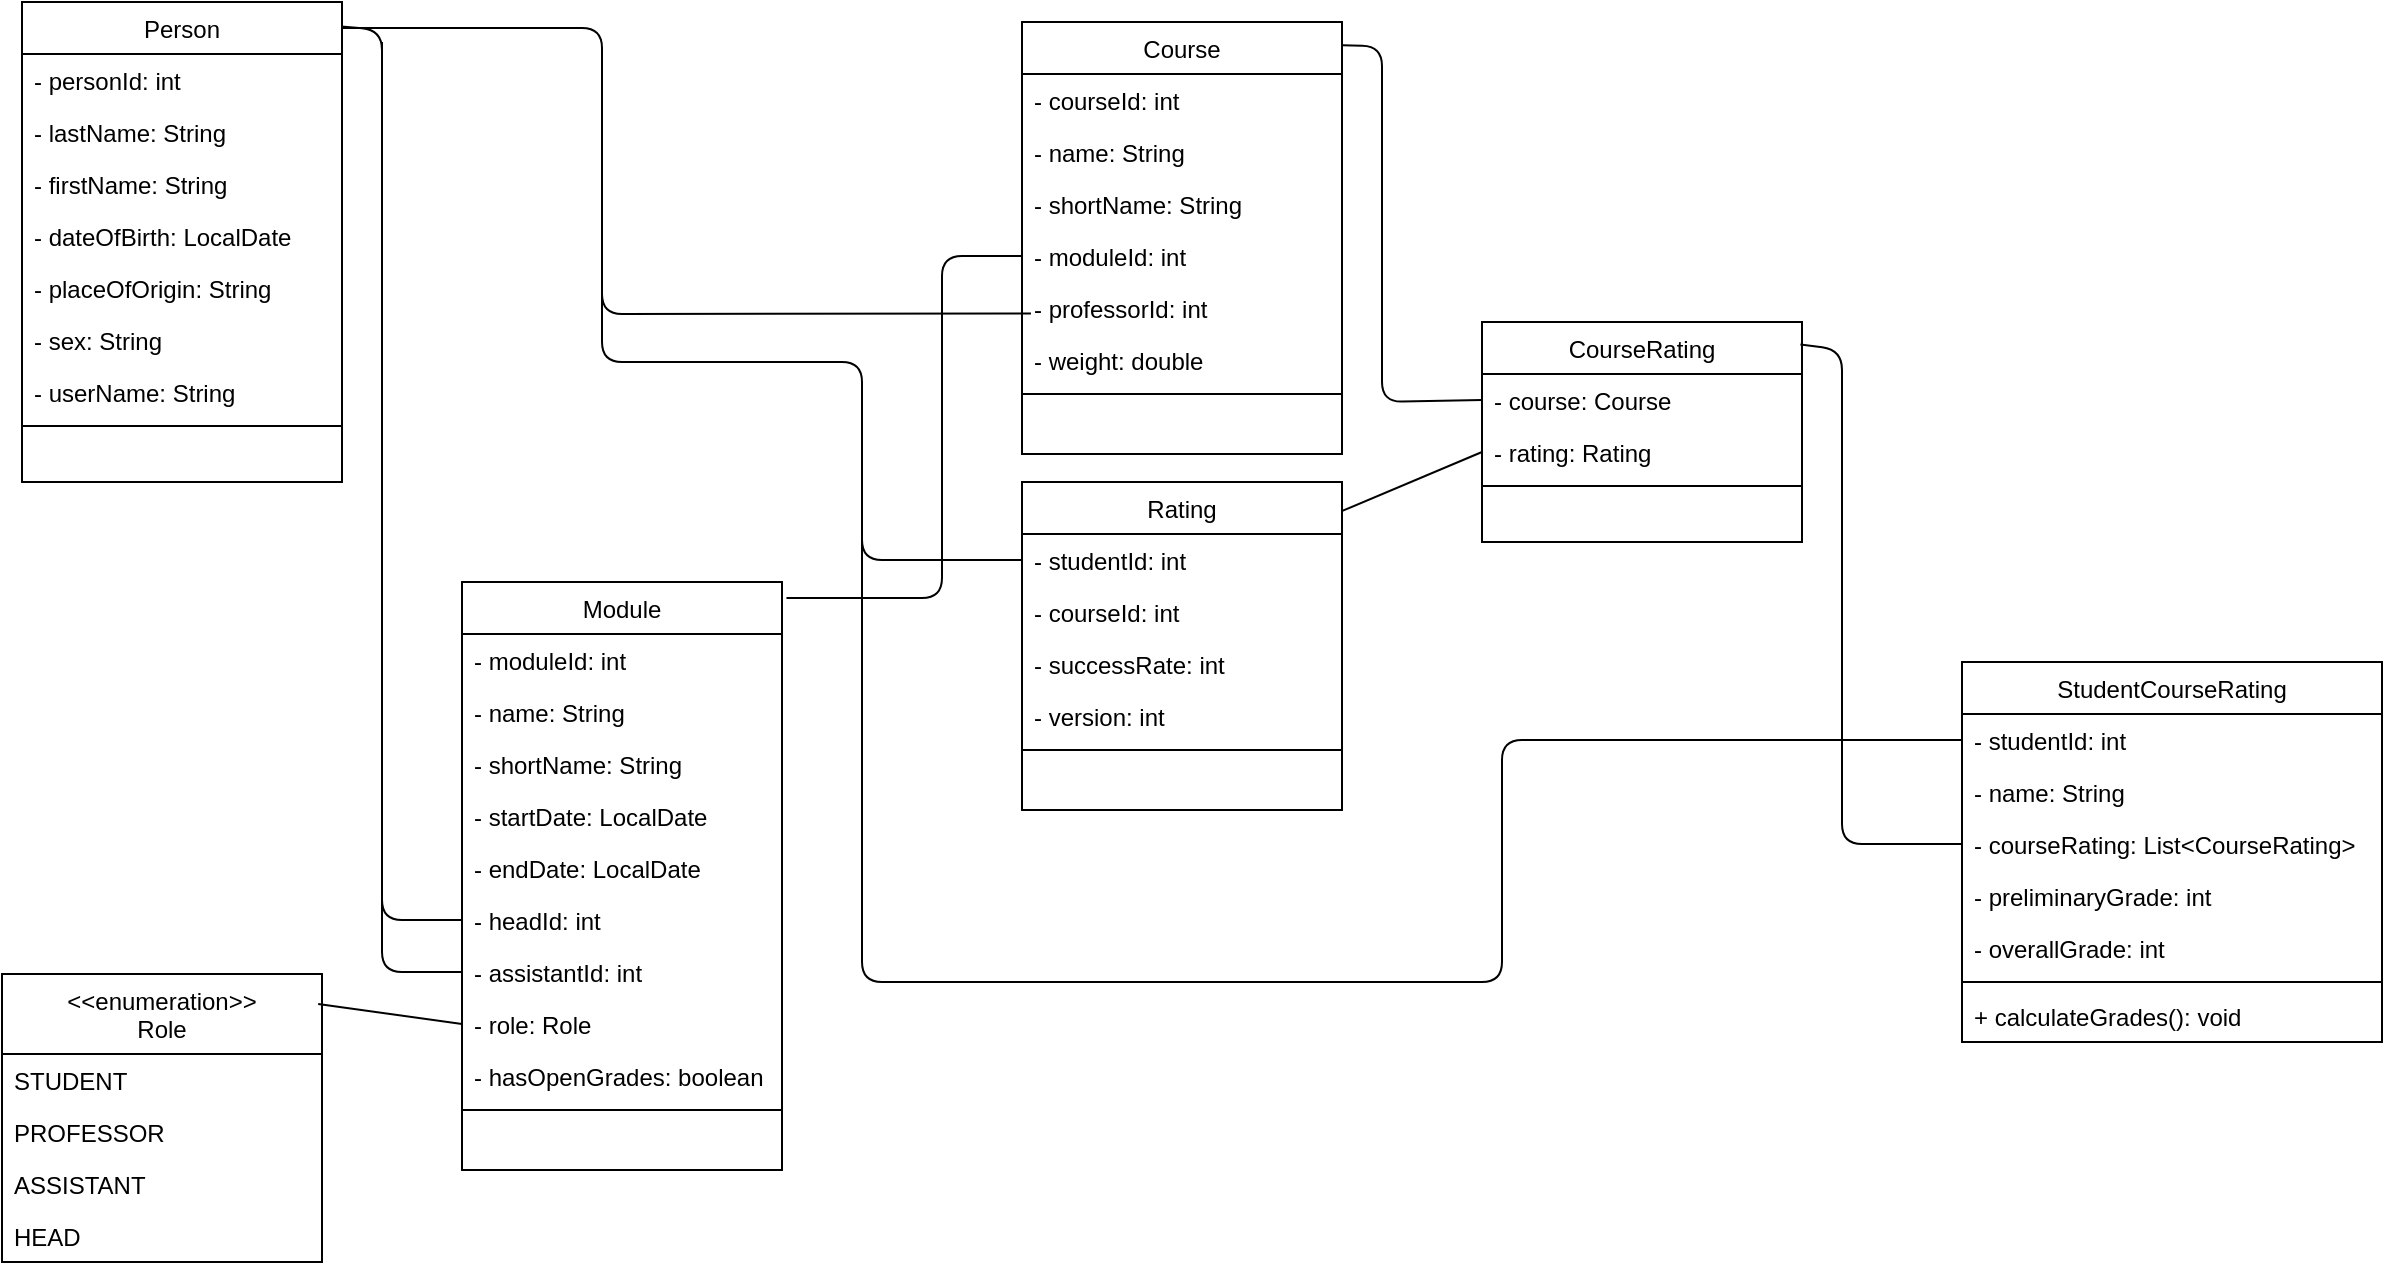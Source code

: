 <mxfile version="14.4.3" type="device"><diagram id="C5RBs43oDa-KdzZeNtuy" name="Page-1"><mxGraphModel dx="1106" dy="1003" grid="1" gridSize="10" guides="1" tooltips="1" connect="1" arrows="1" fold="1" page="1" pageScale="1" pageWidth="827" pageHeight="1169" math="0" shadow="0"><root><mxCell id="WIyWlLk6GJQsqaUBKTNV-0"/><mxCell id="WIyWlLk6GJQsqaUBKTNV-1" parent="WIyWlLk6GJQsqaUBKTNV-0"/><mxCell id="zkfFHV4jXpPFQw0GAbJ--0" value="Module" style="swimlane;fontStyle=0;align=center;verticalAlign=top;childLayout=stackLayout;horizontal=1;startSize=26;horizontalStack=0;resizeParent=1;resizeLast=0;collapsible=1;marginBottom=0;rounded=0;shadow=0;strokeWidth=1;" parent="WIyWlLk6GJQsqaUBKTNV-1" vertex="1"><mxGeometry x="240" y="320" width="160" height="294" as="geometry"><mxRectangle x="230" y="140" width="160" height="26" as="alternateBounds"/></mxGeometry></mxCell><mxCell id="zkfFHV4jXpPFQw0GAbJ--1" value="- moduleId: int" style="text;align=left;verticalAlign=top;spacingLeft=4;spacingRight=4;overflow=hidden;rotatable=0;points=[[0,0.5],[1,0.5]];portConstraint=eastwest;" parent="zkfFHV4jXpPFQw0GAbJ--0" vertex="1"><mxGeometry y="26" width="160" height="26" as="geometry"/></mxCell><mxCell id="zkfFHV4jXpPFQw0GAbJ--3" value="- name: String" style="text;align=left;verticalAlign=top;spacingLeft=4;spacingRight=4;overflow=hidden;rotatable=0;points=[[0,0.5],[1,0.5]];portConstraint=eastwest;rounded=0;shadow=0;html=0;" parent="zkfFHV4jXpPFQw0GAbJ--0" vertex="1"><mxGeometry y="52" width="160" height="26" as="geometry"/></mxCell><mxCell id="hNGbGsQ5m36z-ZVbO72v-37" value="- shortName: String" style="text;align=left;verticalAlign=top;spacingLeft=4;spacingRight=4;overflow=hidden;rotatable=0;points=[[0,0.5],[1,0.5]];portConstraint=eastwest;rounded=0;shadow=0;html=0;" parent="zkfFHV4jXpPFQw0GAbJ--0" vertex="1"><mxGeometry y="78" width="160" height="26" as="geometry"/></mxCell><mxCell id="hNGbGsQ5m36z-ZVbO72v-38" value="- startDate: LocalDate" style="text;align=left;verticalAlign=top;spacingLeft=4;spacingRight=4;overflow=hidden;rotatable=0;points=[[0,0.5],[1,0.5]];portConstraint=eastwest;rounded=0;shadow=0;html=0;" parent="zkfFHV4jXpPFQw0GAbJ--0" vertex="1"><mxGeometry y="104" width="160" height="26" as="geometry"/></mxCell><mxCell id="hNGbGsQ5m36z-ZVbO72v-39" value="- endDate: LocalDate" style="text;align=left;verticalAlign=top;spacingLeft=4;spacingRight=4;overflow=hidden;rotatable=0;points=[[0,0.5],[1,0.5]];portConstraint=eastwest;rounded=0;shadow=0;html=0;" parent="zkfFHV4jXpPFQw0GAbJ--0" vertex="1"><mxGeometry y="130" width="160" height="26" as="geometry"/></mxCell><mxCell id="hNGbGsQ5m36z-ZVbO72v-40" value="- headId: int" style="text;align=left;verticalAlign=top;spacingLeft=4;spacingRight=4;overflow=hidden;rotatable=0;points=[[0,0.5],[1,0.5]];portConstraint=eastwest;rounded=0;shadow=0;html=0;" parent="zkfFHV4jXpPFQw0GAbJ--0" vertex="1"><mxGeometry y="156" width="160" height="26" as="geometry"/></mxCell><mxCell id="hNGbGsQ5m36z-ZVbO72v-41" value="- assistantId: int" style="text;align=left;verticalAlign=top;spacingLeft=4;spacingRight=4;overflow=hidden;rotatable=0;points=[[0,0.5],[1,0.5]];portConstraint=eastwest;rounded=0;shadow=0;html=0;" parent="zkfFHV4jXpPFQw0GAbJ--0" vertex="1"><mxGeometry y="182" width="160" height="26" as="geometry"/></mxCell><mxCell id="hNGbGsQ5m36z-ZVbO72v-42" value="- role: Role" style="text;align=left;verticalAlign=top;spacingLeft=4;spacingRight=4;overflow=hidden;rotatable=0;points=[[0,0.5],[1,0.5]];portConstraint=eastwest;rounded=0;shadow=0;html=0;" parent="zkfFHV4jXpPFQw0GAbJ--0" vertex="1"><mxGeometry y="208" width="160" height="26" as="geometry"/></mxCell><mxCell id="hNGbGsQ5m36z-ZVbO72v-43" value="- hasOpenGrades: boolean" style="text;align=left;verticalAlign=top;spacingLeft=4;spacingRight=4;overflow=hidden;rotatable=0;points=[[0,0.5],[1,0.5]];portConstraint=eastwest;rounded=0;shadow=0;html=0;" parent="zkfFHV4jXpPFQw0GAbJ--0" vertex="1"><mxGeometry y="234" width="160" height="26" as="geometry"/></mxCell><mxCell id="zkfFHV4jXpPFQw0GAbJ--4" value="" style="line;html=1;strokeWidth=1;align=left;verticalAlign=middle;spacingTop=-1;spacingLeft=3;spacingRight=3;rotatable=0;labelPosition=right;points=[];portConstraint=eastwest;" parent="zkfFHV4jXpPFQw0GAbJ--0" vertex="1"><mxGeometry y="260" width="160" height="8" as="geometry"/></mxCell><mxCell id="hNGbGsQ5m36z-ZVbO72v-61" value="" style="endArrow=none;html=1;exitX=0;exitY=0.5;exitDx=0;exitDy=0;" parent="zkfFHV4jXpPFQw0GAbJ--0" source="hNGbGsQ5m36z-ZVbO72v-41" edge="1"><mxGeometry width="50" height="50" relative="1" as="geometry"><mxPoint x="120" y="50" as="sourcePoint"/><mxPoint x="-40" y="-270" as="targetPoint"/><Array as="points"><mxPoint x="-40" y="195"/></Array></mxGeometry></mxCell><mxCell id="zkfFHV4jXpPFQw0GAbJ--17" value="Course" style="swimlane;fontStyle=0;align=center;verticalAlign=top;childLayout=stackLayout;horizontal=1;startSize=26;horizontalStack=0;resizeParent=1;resizeLast=0;collapsible=1;marginBottom=0;rounded=0;shadow=0;strokeWidth=1;" parent="WIyWlLk6GJQsqaUBKTNV-1" vertex="1"><mxGeometry x="520" y="40" width="160" height="216" as="geometry"><mxRectangle x="550" y="140" width="160" height="26" as="alternateBounds"/></mxGeometry></mxCell><mxCell id="zkfFHV4jXpPFQw0GAbJ--18" value="- courseId: int&#10;" style="text;align=left;verticalAlign=top;spacingLeft=4;spacingRight=4;overflow=hidden;rotatable=0;points=[[0,0.5],[1,0.5]];portConstraint=eastwest;" parent="zkfFHV4jXpPFQw0GAbJ--17" vertex="1"><mxGeometry y="26" width="160" height="26" as="geometry"/></mxCell><mxCell id="hNGbGsQ5m36z-ZVbO72v-32" value="- name: String&#10;" style="text;align=left;verticalAlign=top;spacingLeft=4;spacingRight=4;overflow=hidden;rotatable=0;points=[[0,0.5],[1,0.5]];portConstraint=eastwest;" parent="zkfFHV4jXpPFQw0GAbJ--17" vertex="1"><mxGeometry y="52" width="160" height="26" as="geometry"/></mxCell><mxCell id="hNGbGsQ5m36z-ZVbO72v-33" value="- shortName: String&#10;" style="text;align=left;verticalAlign=top;spacingLeft=4;spacingRight=4;overflow=hidden;rotatable=0;points=[[0,0.5],[1,0.5]];portConstraint=eastwest;" parent="zkfFHV4jXpPFQw0GAbJ--17" vertex="1"><mxGeometry y="78" width="160" height="26" as="geometry"/></mxCell><mxCell id="hNGbGsQ5m36z-ZVbO72v-34" value="- moduleId: int&#10;" style="text;align=left;verticalAlign=top;spacingLeft=4;spacingRight=4;overflow=hidden;rotatable=0;points=[[0,0.5],[1,0.5]];portConstraint=eastwest;" parent="zkfFHV4jXpPFQw0GAbJ--17" vertex="1"><mxGeometry y="104" width="160" height="26" as="geometry"/></mxCell><mxCell id="hNGbGsQ5m36z-ZVbO72v-35" value="- professorId: int&#10;" style="text;align=left;verticalAlign=top;spacingLeft=4;spacingRight=4;overflow=hidden;rotatable=0;points=[[0,0.5],[1,0.5]];portConstraint=eastwest;" parent="zkfFHV4jXpPFQw0GAbJ--17" vertex="1"><mxGeometry y="130" width="160" height="26" as="geometry"/></mxCell><mxCell id="hNGbGsQ5m36z-ZVbO72v-36" value="- weight: double&#10;" style="text;align=left;verticalAlign=top;spacingLeft=4;spacingRight=4;overflow=hidden;rotatable=0;points=[[0,0.5],[1,0.5]];portConstraint=eastwest;" parent="zkfFHV4jXpPFQw0GAbJ--17" vertex="1"><mxGeometry y="156" width="160" height="26" as="geometry"/></mxCell><mxCell id="zkfFHV4jXpPFQw0GAbJ--23" value="" style="line;html=1;strokeWidth=1;align=left;verticalAlign=middle;spacingTop=-1;spacingLeft=3;spacingRight=3;rotatable=0;labelPosition=right;points=[];portConstraint=eastwest;" parent="zkfFHV4jXpPFQw0GAbJ--17" vertex="1"><mxGeometry y="182" width="160" height="8" as="geometry"/></mxCell><mxCell id="hNGbGsQ5m36z-ZVbO72v-0" value="Person" style="swimlane;fontStyle=0;align=center;verticalAlign=top;childLayout=stackLayout;horizontal=1;startSize=26;horizontalStack=0;resizeParent=1;resizeLast=0;collapsible=1;marginBottom=0;rounded=0;shadow=0;strokeWidth=1;" parent="WIyWlLk6GJQsqaUBKTNV-1" vertex="1"><mxGeometry x="20" y="30" width="160" height="240" as="geometry"><mxRectangle x="230" y="140" width="160" height="26" as="alternateBounds"/></mxGeometry></mxCell><mxCell id="hNGbGsQ5m36z-ZVbO72v-1" value="- personId: int" style="text;align=left;verticalAlign=top;spacingLeft=4;spacingRight=4;overflow=hidden;rotatable=0;points=[[0,0.5],[1,0.5]];portConstraint=eastwest;" parent="hNGbGsQ5m36z-ZVbO72v-0" vertex="1"><mxGeometry y="26" width="160" height="26" as="geometry"/></mxCell><mxCell id="hNGbGsQ5m36z-ZVbO72v-25" value="- lastName: String" style="text;align=left;verticalAlign=top;spacingLeft=4;spacingRight=4;overflow=hidden;rotatable=0;points=[[0,0.5],[1,0.5]];portConstraint=eastwest;" parent="hNGbGsQ5m36z-ZVbO72v-0" vertex="1"><mxGeometry y="52" width="160" height="26" as="geometry"/></mxCell><mxCell id="hNGbGsQ5m36z-ZVbO72v-26" value="- firstName: String" style="text;align=left;verticalAlign=top;spacingLeft=4;spacingRight=4;overflow=hidden;rotatable=0;points=[[0,0.5],[1,0.5]];portConstraint=eastwest;" parent="hNGbGsQ5m36z-ZVbO72v-0" vertex="1"><mxGeometry y="78" width="160" height="26" as="geometry"/></mxCell><mxCell id="hNGbGsQ5m36z-ZVbO72v-27" value="- dateOfBirth: LocalDate" style="text;align=left;verticalAlign=top;spacingLeft=4;spacingRight=4;overflow=hidden;rotatable=0;points=[[0,0.5],[1,0.5]];portConstraint=eastwest;" parent="hNGbGsQ5m36z-ZVbO72v-0" vertex="1"><mxGeometry y="104" width="160" height="26" as="geometry"/></mxCell><mxCell id="hNGbGsQ5m36z-ZVbO72v-28" value="- placeOfOrigin: String" style="text;align=left;verticalAlign=top;spacingLeft=4;spacingRight=4;overflow=hidden;rotatable=0;points=[[0,0.5],[1,0.5]];portConstraint=eastwest;" parent="hNGbGsQ5m36z-ZVbO72v-0" vertex="1"><mxGeometry y="130" width="160" height="26" as="geometry"/></mxCell><mxCell id="hNGbGsQ5m36z-ZVbO72v-29" value="- sex: String" style="text;align=left;verticalAlign=top;spacingLeft=4;spacingRight=4;overflow=hidden;rotatable=0;points=[[0,0.5],[1,0.5]];portConstraint=eastwest;" parent="hNGbGsQ5m36z-ZVbO72v-0" vertex="1"><mxGeometry y="156" width="160" height="26" as="geometry"/></mxCell><mxCell id="hNGbGsQ5m36z-ZVbO72v-30" value="- userName: String" style="text;align=left;verticalAlign=top;spacingLeft=4;spacingRight=4;overflow=hidden;rotatable=0;points=[[0,0.5],[1,0.5]];portConstraint=eastwest;" parent="hNGbGsQ5m36z-ZVbO72v-0" vertex="1"><mxGeometry y="182" width="160" height="26" as="geometry"/></mxCell><mxCell id="hNGbGsQ5m36z-ZVbO72v-3" value="" style="line;html=1;strokeWidth=1;align=left;verticalAlign=middle;spacingTop=-1;spacingLeft=3;spacingRight=3;rotatable=0;labelPosition=right;points=[];portConstraint=eastwest;" parent="hNGbGsQ5m36z-ZVbO72v-0" vertex="1"><mxGeometry y="208" width="160" height="8" as="geometry"/></mxCell><mxCell id="hNGbGsQ5m36z-ZVbO72v-5" value="Rating" style="swimlane;fontStyle=0;align=center;verticalAlign=top;childLayout=stackLayout;horizontal=1;startSize=26;horizontalStack=0;resizeParent=1;resizeLast=0;collapsible=1;marginBottom=0;rounded=0;shadow=0;strokeWidth=1;" parent="WIyWlLk6GJQsqaUBKTNV-1" vertex="1"><mxGeometry x="520" y="270" width="160" height="164" as="geometry"><mxRectangle x="230" y="140" width="160" height="26" as="alternateBounds"/></mxGeometry></mxCell><mxCell id="hNGbGsQ5m36z-ZVbO72v-6" value="- studentId: int" style="text;align=left;verticalAlign=top;spacingLeft=4;spacingRight=4;overflow=hidden;rotatable=0;points=[[0,0.5],[1,0.5]];portConstraint=eastwest;" parent="hNGbGsQ5m36z-ZVbO72v-5" vertex="1"><mxGeometry y="26" width="160" height="26" as="geometry"/></mxCell><mxCell id="hNGbGsQ5m36z-ZVbO72v-47" value="- courseId: int" style="text;align=left;verticalAlign=top;spacingLeft=4;spacingRight=4;overflow=hidden;rotatable=0;points=[[0,0.5],[1,0.5]];portConstraint=eastwest;" parent="hNGbGsQ5m36z-ZVbO72v-5" vertex="1"><mxGeometry y="52" width="160" height="26" as="geometry"/></mxCell><mxCell id="hNGbGsQ5m36z-ZVbO72v-48" value="- successRate: int" style="text;align=left;verticalAlign=top;spacingLeft=4;spacingRight=4;overflow=hidden;rotatable=0;points=[[0,0.5],[1,0.5]];portConstraint=eastwest;" parent="hNGbGsQ5m36z-ZVbO72v-5" vertex="1"><mxGeometry y="78" width="160" height="26" as="geometry"/></mxCell><mxCell id="hNGbGsQ5m36z-ZVbO72v-49" value="- version: int" style="text;align=left;verticalAlign=top;spacingLeft=4;spacingRight=4;overflow=hidden;rotatable=0;points=[[0,0.5],[1,0.5]];portConstraint=eastwest;" parent="hNGbGsQ5m36z-ZVbO72v-5" vertex="1"><mxGeometry y="104" width="160" height="26" as="geometry"/></mxCell><mxCell id="hNGbGsQ5m36z-ZVbO72v-8" value="" style="line;html=1;strokeWidth=1;align=left;verticalAlign=middle;spacingTop=-1;spacingLeft=3;spacingRight=3;rotatable=0;labelPosition=right;points=[];portConstraint=eastwest;" parent="hNGbGsQ5m36z-ZVbO72v-5" vertex="1"><mxGeometry y="130" width="160" height="8" as="geometry"/></mxCell><mxCell id="hNGbGsQ5m36z-ZVbO72v-10" value="CourseRating" style="swimlane;fontStyle=0;align=center;verticalAlign=top;childLayout=stackLayout;horizontal=1;startSize=26;horizontalStack=0;resizeParent=1;resizeLast=0;collapsible=1;marginBottom=0;rounded=0;shadow=0;strokeWidth=1;" parent="WIyWlLk6GJQsqaUBKTNV-1" vertex="1"><mxGeometry x="750" y="190" width="160" height="110" as="geometry"><mxRectangle x="230" y="140" width="160" height="26" as="alternateBounds"/></mxGeometry></mxCell><mxCell id="hNGbGsQ5m36z-ZVbO72v-11" value="- course: Course" style="text;align=left;verticalAlign=top;spacingLeft=4;spacingRight=4;overflow=hidden;rotatable=0;points=[[0,0.5],[1,0.5]];portConstraint=eastwest;" parent="hNGbGsQ5m36z-ZVbO72v-10" vertex="1"><mxGeometry y="26" width="160" height="26" as="geometry"/></mxCell><mxCell id="hNGbGsQ5m36z-ZVbO72v-12" value="- rating: Rating" style="text;align=left;verticalAlign=top;spacingLeft=4;spacingRight=4;overflow=hidden;rotatable=0;points=[[0,0.5],[1,0.5]];portConstraint=eastwest;rounded=0;shadow=0;html=0;" parent="hNGbGsQ5m36z-ZVbO72v-10" vertex="1"><mxGeometry y="52" width="160" height="26" as="geometry"/></mxCell><mxCell id="hNGbGsQ5m36z-ZVbO72v-13" value="" style="line;html=1;strokeWidth=1;align=left;verticalAlign=middle;spacingTop=-1;spacingLeft=3;spacingRight=3;rotatable=0;labelPosition=right;points=[];portConstraint=eastwest;" parent="hNGbGsQ5m36z-ZVbO72v-10" vertex="1"><mxGeometry y="78" width="160" height="8" as="geometry"/></mxCell><mxCell id="hNGbGsQ5m36z-ZVbO72v-15" value="StudentCourseRating" style="swimlane;fontStyle=0;align=center;verticalAlign=top;childLayout=stackLayout;horizontal=1;startSize=26;horizontalStack=0;resizeParent=1;resizeLast=0;collapsible=1;marginBottom=0;rounded=0;shadow=0;strokeWidth=1;" parent="WIyWlLk6GJQsqaUBKTNV-1" vertex="1"><mxGeometry x="990" y="360" width="210" height="190" as="geometry"><mxRectangle x="230" y="140" width="160" height="26" as="alternateBounds"/></mxGeometry></mxCell><mxCell id="hNGbGsQ5m36z-ZVbO72v-16" value="- studentId: int" style="text;align=left;verticalAlign=top;spacingLeft=4;spacingRight=4;overflow=hidden;rotatable=0;points=[[0,0.5],[1,0.5]];portConstraint=eastwest;" parent="hNGbGsQ5m36z-ZVbO72v-15" vertex="1"><mxGeometry y="26" width="210" height="26" as="geometry"/></mxCell><mxCell id="hNGbGsQ5m36z-ZVbO72v-17" value="- name: String" style="text;align=left;verticalAlign=top;spacingLeft=4;spacingRight=4;overflow=hidden;rotatable=0;points=[[0,0.5],[1,0.5]];portConstraint=eastwest;rounded=0;shadow=0;html=0;" parent="hNGbGsQ5m36z-ZVbO72v-15" vertex="1"><mxGeometry y="52" width="210" height="26" as="geometry"/></mxCell><mxCell id="hNGbGsQ5m36z-ZVbO72v-50" value="- courseRating: List&lt;CourseRating&gt;" style="text;align=left;verticalAlign=top;spacingLeft=4;spacingRight=4;overflow=hidden;rotatable=0;points=[[0,0.5],[1,0.5]];portConstraint=eastwest;rounded=0;shadow=0;html=0;" parent="hNGbGsQ5m36z-ZVbO72v-15" vertex="1"><mxGeometry y="78" width="210" height="26" as="geometry"/></mxCell><mxCell id="hNGbGsQ5m36z-ZVbO72v-51" value="- preliminaryGrade: int" style="text;align=left;verticalAlign=top;spacingLeft=4;spacingRight=4;overflow=hidden;rotatable=0;points=[[0,0.5],[1,0.5]];portConstraint=eastwest;rounded=0;shadow=0;html=0;" parent="hNGbGsQ5m36z-ZVbO72v-15" vertex="1"><mxGeometry y="104" width="210" height="26" as="geometry"/></mxCell><mxCell id="hNGbGsQ5m36z-ZVbO72v-52" value="- overallGrade: int" style="text;align=left;verticalAlign=top;spacingLeft=4;spacingRight=4;overflow=hidden;rotatable=0;points=[[0,0.5],[1,0.5]];portConstraint=eastwest;rounded=0;shadow=0;html=0;" parent="hNGbGsQ5m36z-ZVbO72v-15" vertex="1"><mxGeometry y="130" width="210" height="26" as="geometry"/></mxCell><mxCell id="hNGbGsQ5m36z-ZVbO72v-18" value="" style="line;html=1;strokeWidth=1;align=left;verticalAlign=middle;spacingTop=-1;spacingLeft=3;spacingRight=3;rotatable=0;labelPosition=right;points=[];portConstraint=eastwest;" parent="hNGbGsQ5m36z-ZVbO72v-15" vertex="1"><mxGeometry y="156" width="210" height="8" as="geometry"/></mxCell><mxCell id="hNGbGsQ5m36z-ZVbO72v-19" value="+ calculateGrades(): void" style="text;align=left;verticalAlign=top;spacingLeft=4;spacingRight=4;overflow=hidden;rotatable=0;points=[[0,0.5],[1,0.5]];portConstraint=eastwest;" parent="hNGbGsQ5m36z-ZVbO72v-15" vertex="1"><mxGeometry y="164" width="210" height="26" as="geometry"/></mxCell><mxCell id="hNGbGsQ5m36z-ZVbO72v-20" value="&lt;&lt;enumeration&gt;&gt;&#10;Role" style="swimlane;fontStyle=0;align=center;verticalAlign=top;childLayout=stackLayout;horizontal=1;startSize=40;horizontalStack=0;resizeParent=1;resizeLast=0;collapsible=1;marginBottom=0;rounded=0;shadow=0;strokeWidth=1;" parent="WIyWlLk6GJQsqaUBKTNV-1" vertex="1"><mxGeometry x="10" y="516" width="160" height="144" as="geometry"><mxRectangle x="230" y="140" width="160" height="26" as="alternateBounds"/></mxGeometry></mxCell><mxCell id="hNGbGsQ5m36z-ZVbO72v-21" value="STUDENT" style="text;align=left;verticalAlign=top;spacingLeft=4;spacingRight=4;overflow=hidden;rotatable=0;points=[[0,0.5],[1,0.5]];portConstraint=eastwest;" parent="hNGbGsQ5m36z-ZVbO72v-20" vertex="1"><mxGeometry y="40" width="160" height="26" as="geometry"/></mxCell><mxCell id="hNGbGsQ5m36z-ZVbO72v-22" value="PROFESSOR" style="text;align=left;verticalAlign=top;spacingLeft=4;spacingRight=4;overflow=hidden;rotatable=0;points=[[0,0.5],[1,0.5]];portConstraint=eastwest;rounded=0;shadow=0;html=0;" parent="hNGbGsQ5m36z-ZVbO72v-20" vertex="1"><mxGeometry y="66" width="160" height="26" as="geometry"/></mxCell><mxCell id="hNGbGsQ5m36z-ZVbO72v-44" value="ASSISTANT" style="text;align=left;verticalAlign=top;spacingLeft=4;spacingRight=4;overflow=hidden;rotatable=0;points=[[0,0.5],[1,0.5]];portConstraint=eastwest;rounded=0;shadow=0;html=0;" parent="hNGbGsQ5m36z-ZVbO72v-20" vertex="1"><mxGeometry y="92" width="160" height="26" as="geometry"/></mxCell><mxCell id="hNGbGsQ5m36z-ZVbO72v-45" value="HEAD" style="text;align=left;verticalAlign=top;spacingLeft=4;spacingRight=4;overflow=hidden;rotatable=0;points=[[0,0.5],[1,0.5]];portConstraint=eastwest;rounded=0;shadow=0;html=0;" parent="hNGbGsQ5m36z-ZVbO72v-20" vertex="1"><mxGeometry y="118" width="160" height="26" as="geometry"/></mxCell><mxCell id="hNGbGsQ5m36z-ZVbO72v-46" value="" style="endArrow=none;html=1;exitX=0.988;exitY=0.104;exitDx=0;exitDy=0;exitPerimeter=0;entryX=0;entryY=0.5;entryDx=0;entryDy=0;" parent="WIyWlLk6GJQsqaUBKTNV-1" source="hNGbGsQ5m36z-ZVbO72v-20" target="hNGbGsQ5m36z-ZVbO72v-42" edge="1"><mxGeometry width="50" height="50" relative="1" as="geometry"><mxPoint x="360" y="470" as="sourcePoint"/><mxPoint x="410" y="420" as="targetPoint"/></mxGeometry></mxCell><mxCell id="hNGbGsQ5m36z-ZVbO72v-53" value="" style="endArrow=none;html=1;entryX=0;entryY=0.5;entryDx=0;entryDy=0;exitX=1.014;exitY=0.027;exitDx=0;exitDy=0;exitPerimeter=0;" parent="WIyWlLk6GJQsqaUBKTNV-1" source="zkfFHV4jXpPFQw0GAbJ--0" target="hNGbGsQ5m36z-ZVbO72v-34" edge="1"><mxGeometry width="50" height="50" relative="1" as="geometry"><mxPoint x="330" y="450" as="sourcePoint"/><mxPoint x="380" y="400" as="targetPoint"/><Array as="points"><mxPoint x="480" y="328"/><mxPoint x="480" y="157"/></Array></mxGeometry></mxCell><mxCell id="hNGbGsQ5m36z-ZVbO72v-54" value="" style="endArrow=none;html=1;entryX=0.028;entryY=-0.396;entryDx=0;entryDy=0;entryPerimeter=0;" parent="WIyWlLk6GJQsqaUBKTNV-1" target="hNGbGsQ5m36z-ZVbO72v-36" edge="1"><mxGeometry width="50" height="50" relative="1" as="geometry"><mxPoint x="180" y="43" as="sourcePoint"/><mxPoint x="380" y="400" as="targetPoint"/><Array as="points"><mxPoint x="310" y="43"/><mxPoint x="310" y="186"/></Array></mxGeometry></mxCell><mxCell id="hNGbGsQ5m36z-ZVbO72v-55" value="" style="endArrow=none;html=1;entryX=1.001;entryY=0.054;entryDx=0;entryDy=0;entryPerimeter=0;exitX=0;exitY=0.5;exitDx=0;exitDy=0;" parent="WIyWlLk6GJQsqaUBKTNV-1" source="hNGbGsQ5m36z-ZVbO72v-11" target="zkfFHV4jXpPFQw0GAbJ--17" edge="1"><mxGeometry width="50" height="50" relative="1" as="geometry"><mxPoint x="330" y="450" as="sourcePoint"/><mxPoint x="380" y="400" as="targetPoint"/><Array as="points"><mxPoint x="700" y="230"/><mxPoint x="700" y="52"/></Array></mxGeometry></mxCell><mxCell id="hNGbGsQ5m36z-ZVbO72v-56" value="" style="endArrow=none;html=1;entryX=0.999;entryY=0.089;entryDx=0;entryDy=0;entryPerimeter=0;exitX=0;exitY=0.5;exitDx=0;exitDy=0;" parent="WIyWlLk6GJQsqaUBKTNV-1" source="hNGbGsQ5m36z-ZVbO72v-12" target="hNGbGsQ5m36z-ZVbO72v-5" edge="1"><mxGeometry width="50" height="50" relative="1" as="geometry"><mxPoint x="330" y="450" as="sourcePoint"/><mxPoint x="380" y="400" as="targetPoint"/></mxGeometry></mxCell><mxCell id="hNGbGsQ5m36z-ZVbO72v-57" value="" style="endArrow=none;html=1;entryX=0.995;entryY=0.102;entryDx=0;entryDy=0;exitX=0;exitY=0.5;exitDx=0;exitDy=0;entryPerimeter=0;" parent="WIyWlLk6GJQsqaUBKTNV-1" source="hNGbGsQ5m36z-ZVbO72v-50" target="hNGbGsQ5m36z-ZVbO72v-10" edge="1"><mxGeometry width="50" height="50" relative="1" as="geometry"><mxPoint x="850" y="450" as="sourcePoint"/><mxPoint x="900" y="400" as="targetPoint"/><Array as="points"><mxPoint x="930" y="451"/><mxPoint x="930" y="204"/></Array></mxGeometry></mxCell><mxCell id="hNGbGsQ5m36z-ZVbO72v-58" value="" style="endArrow=none;html=1;exitX=0;exitY=0.5;exitDx=0;exitDy=0;" parent="WIyWlLk6GJQsqaUBKTNV-1" source="hNGbGsQ5m36z-ZVbO72v-6" edge="1"><mxGeometry width="50" height="50" relative="1" as="geometry"><mxPoint x="180" y="580" as="sourcePoint"/><mxPoint x="310" y="170" as="targetPoint"/><Array as="points"><mxPoint x="440" y="309"/><mxPoint x="440" y="210"/><mxPoint x="310" y="210"/></Array></mxGeometry></mxCell><mxCell id="hNGbGsQ5m36z-ZVbO72v-59" value="" style="endArrow=none;html=1;entryX=0;entryY=0.5;entryDx=0;entryDy=0;" parent="WIyWlLk6GJQsqaUBKTNV-1" target="hNGbGsQ5m36z-ZVbO72v-16" edge="1"><mxGeometry width="50" height="50" relative="1" as="geometry"><mxPoint x="440" y="280" as="sourcePoint"/><mxPoint x="740" y="320" as="targetPoint"/><Array as="points"><mxPoint x="440" y="290"/><mxPoint x="440" y="520"/><mxPoint x="760" y="520"/><mxPoint x="760" y="399"/></Array></mxGeometry></mxCell><mxCell id="hNGbGsQ5m36z-ZVbO72v-60" value="" style="endArrow=none;html=1;exitX=0;exitY=0.5;exitDx=0;exitDy=0;entryX=0.998;entryY=0.051;entryDx=0;entryDy=0;entryPerimeter=0;" parent="WIyWlLk6GJQsqaUBKTNV-1" source="hNGbGsQ5m36z-ZVbO72v-40" target="hNGbGsQ5m36z-ZVbO72v-0" edge="1"><mxGeometry width="50" height="50" relative="1" as="geometry"><mxPoint x="360" y="370" as="sourcePoint"/><mxPoint x="180" y="40" as="targetPoint"/><Array as="points"><mxPoint x="200" y="489"/><mxPoint x="200" y="44"/></Array></mxGeometry></mxCell></root></mxGraphModel></diagram></mxfile>